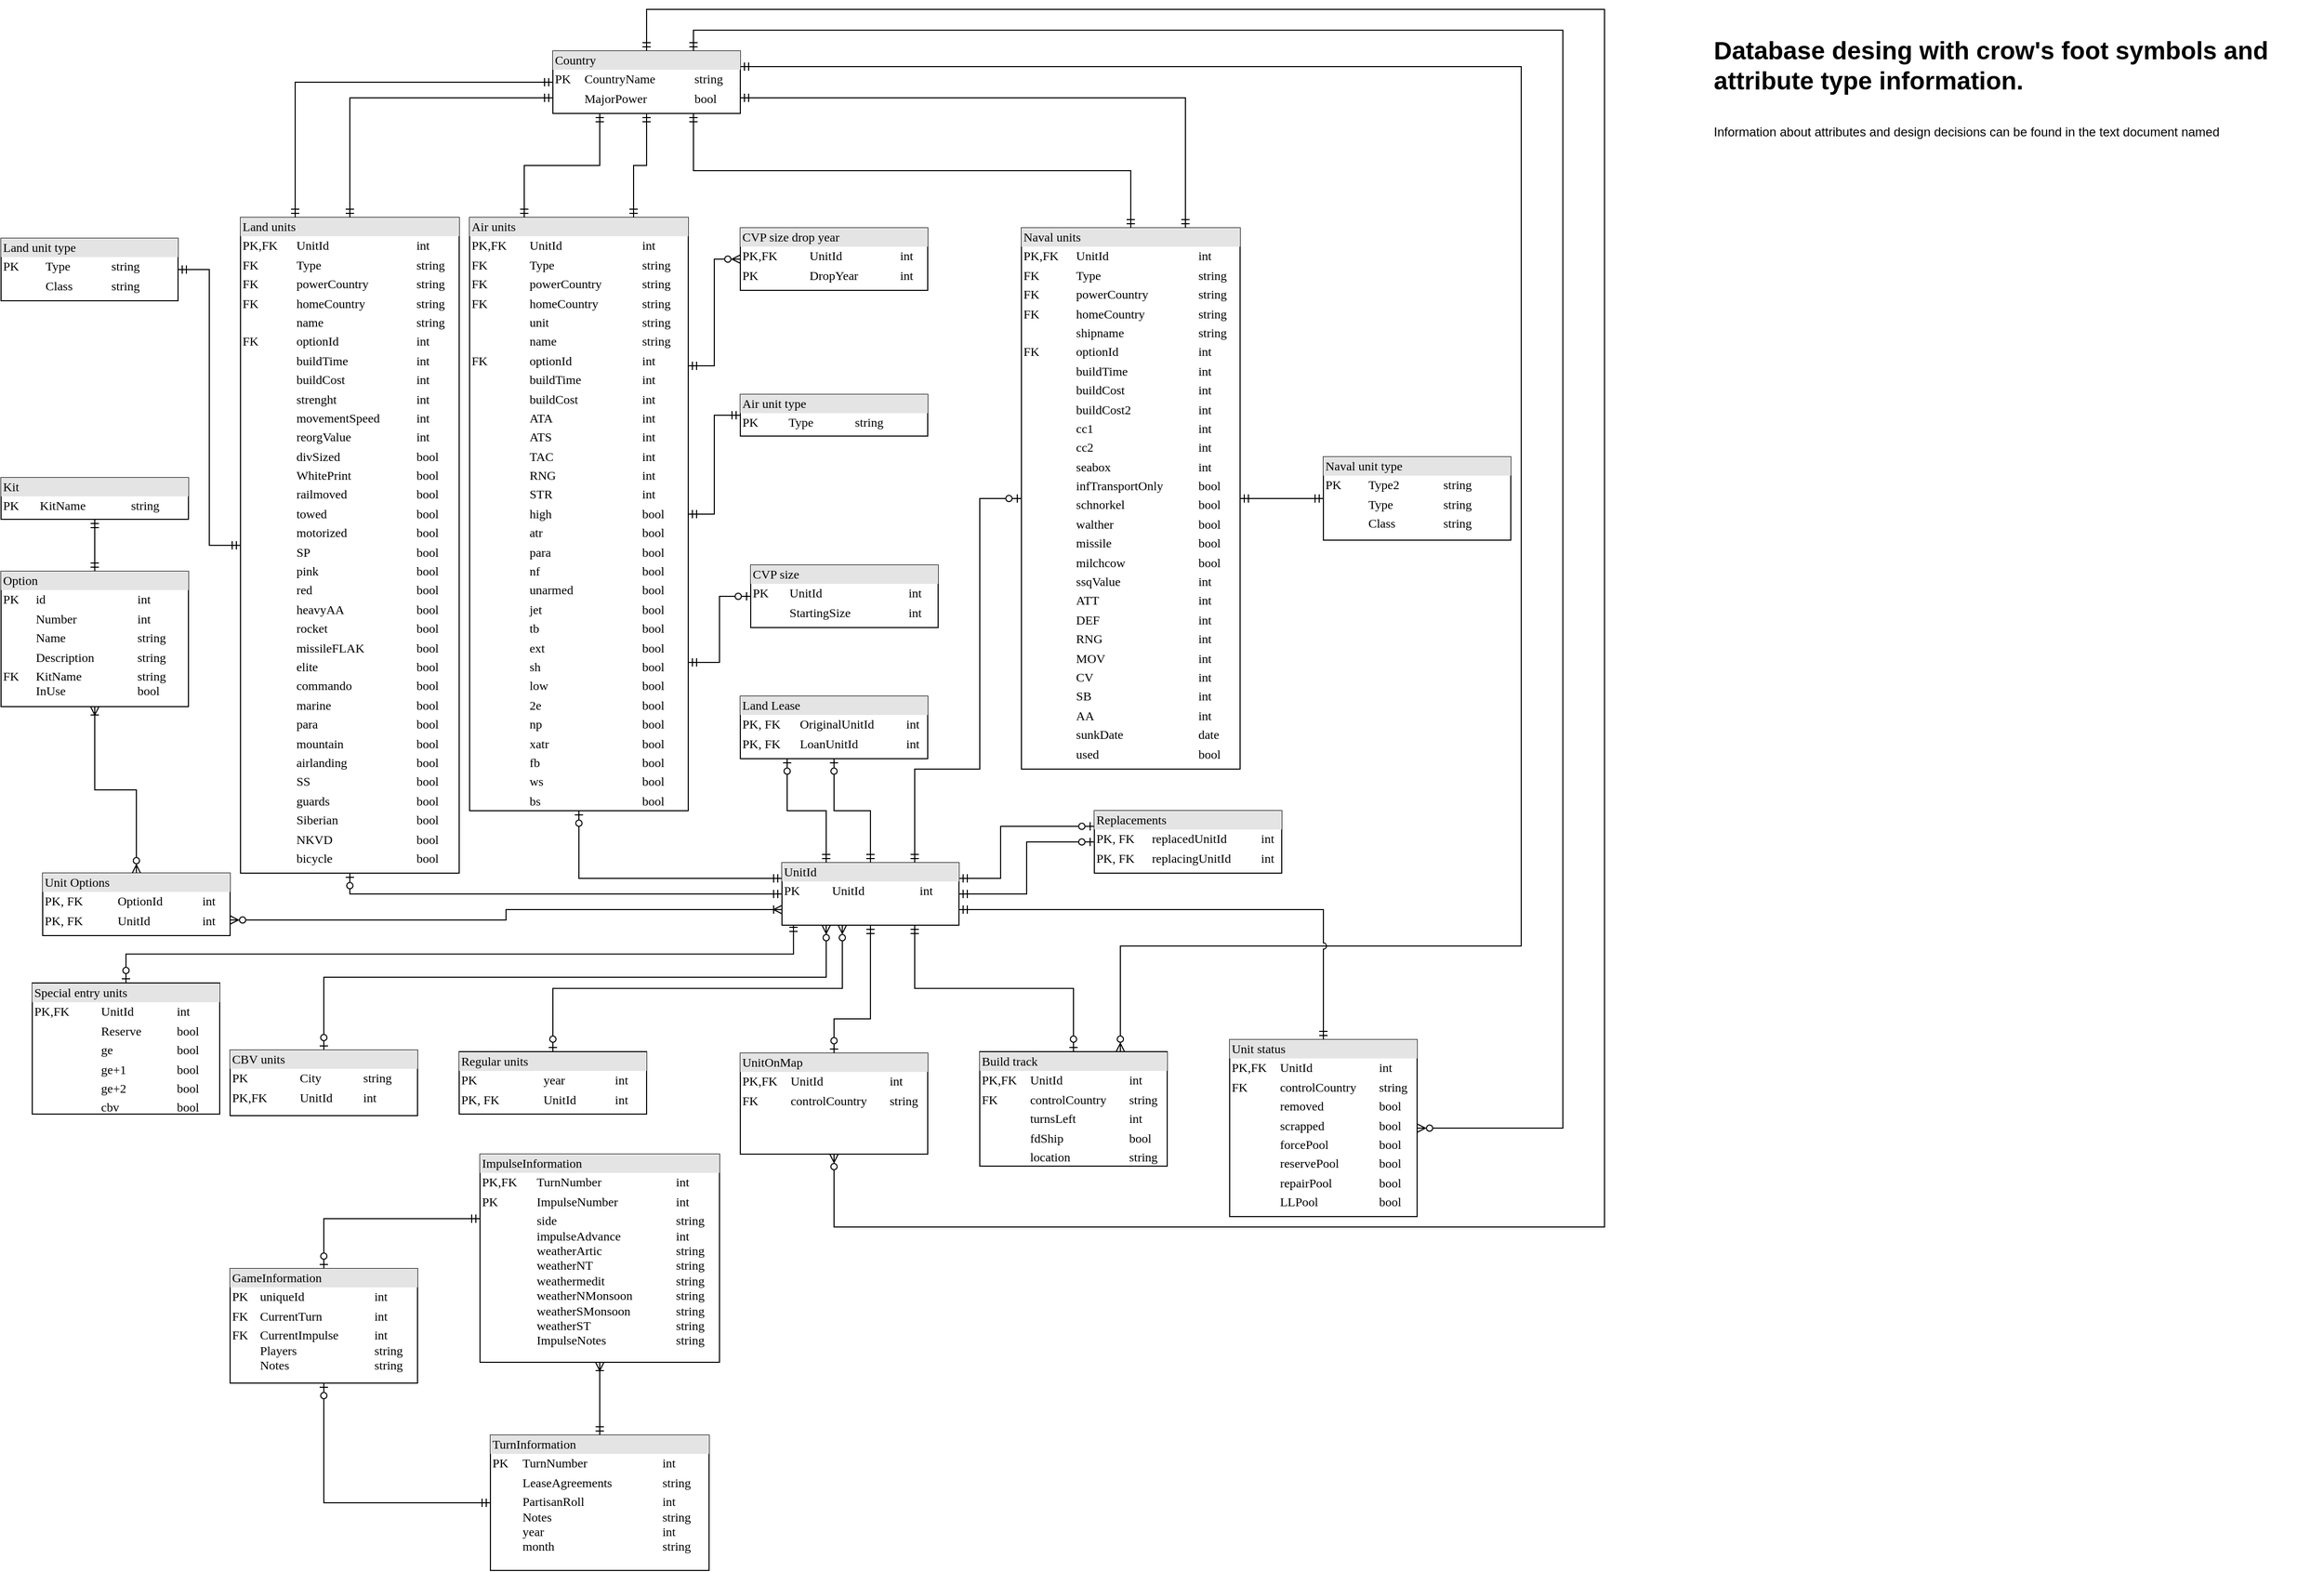 <mxfile version="21.6.8" type="device">
  <diagram name="Page-1" id="QCfpDGrpTL8eyvOndUbK">
    <mxGraphModel dx="2015" dy="2730" grid="1" gridSize="10" guides="1" tooltips="1" connect="1" arrows="1" fold="1" page="1" pageScale="1" pageWidth="1169" pageHeight="827" math="0" shadow="0">
      <root>
        <mxCell id="0" />
        <mxCell id="1" parent="0" />
        <mxCell id="Q2qJQI0btZ4ilKnENxTT-26" style="edgeStyle=orthogonalEdgeStyle;rounded=0;orthogonalLoop=1;jettySize=auto;html=1;exitX=0;exitY=0.5;exitDx=0;exitDy=0;entryX=0.25;entryY=0;entryDx=0;entryDy=0;endArrow=ERmandOne;endFill=0;startArrow=ERmandOne;startFill=0;" parent="1" source="Q2qJQI0btZ4ilKnENxTT-1" target="Q2qJQI0btZ4ilKnENxTT-16" edge="1">
          <mxGeometry relative="1" as="geometry" />
        </mxCell>
        <mxCell id="Q2qJQI0btZ4ilKnENxTT-27" style="edgeStyle=orthogonalEdgeStyle;rounded=0;orthogonalLoop=1;jettySize=auto;html=1;exitX=0;exitY=0.75;exitDx=0;exitDy=0;entryX=0.5;entryY=0;entryDx=0;entryDy=0;endArrow=ERmandOne;endFill=0;startArrow=ERmandOne;startFill=0;" parent="1" source="Q2qJQI0btZ4ilKnENxTT-1" target="Q2qJQI0btZ4ilKnENxTT-16" edge="1">
          <mxGeometry relative="1" as="geometry" />
        </mxCell>
        <mxCell id="Q2qJQI0btZ4ilKnENxTT-28" style="edgeStyle=orthogonalEdgeStyle;rounded=0;orthogonalLoop=1;jettySize=auto;html=1;exitX=0.25;exitY=1;exitDx=0;exitDy=0;entryX=0.25;entryY=0;entryDx=0;entryDy=0;startArrow=ERmandOne;startFill=0;endArrow=ERmandOne;endFill=0;" parent="1" source="Q2qJQI0btZ4ilKnENxTT-1" target="Q2qJQI0btZ4ilKnENxTT-17" edge="1">
          <mxGeometry relative="1" as="geometry" />
        </mxCell>
        <mxCell id="Q2qJQI0btZ4ilKnENxTT-29" style="edgeStyle=orthogonalEdgeStyle;rounded=0;orthogonalLoop=1;jettySize=auto;html=1;exitX=0.5;exitY=1;exitDx=0;exitDy=0;entryX=0.75;entryY=0;entryDx=0;entryDy=0;endArrow=ERmandOne;endFill=0;startArrow=ERmandOne;startFill=0;" parent="1" source="Q2qJQI0btZ4ilKnENxTT-1" target="Q2qJQI0btZ4ilKnENxTT-17" edge="1">
          <mxGeometry relative="1" as="geometry" />
        </mxCell>
        <mxCell id="Q2qJQI0btZ4ilKnENxTT-30" style="edgeStyle=orthogonalEdgeStyle;rounded=0;orthogonalLoop=1;jettySize=auto;html=1;exitX=0.75;exitY=1;exitDx=0;exitDy=0;entryX=0.5;entryY=0;entryDx=0;entryDy=0;endArrow=ERmandOne;endFill=0;startArrow=ERmandOne;startFill=0;" parent="1" source="Q2qJQI0btZ4ilKnENxTT-1" target="Q2qJQI0btZ4ilKnENxTT-18" edge="1">
          <mxGeometry relative="1" as="geometry" />
        </mxCell>
        <mxCell id="Q2qJQI0btZ4ilKnENxTT-31" style="edgeStyle=orthogonalEdgeStyle;rounded=0;orthogonalLoop=1;jettySize=auto;html=1;exitX=1;exitY=0.75;exitDx=0;exitDy=0;startArrow=ERmandOne;startFill=0;endArrow=ERmandOne;endFill=0;entryX=0.75;entryY=0;entryDx=0;entryDy=0;" parent="1" source="Q2qJQI0btZ4ilKnENxTT-1" target="Q2qJQI0btZ4ilKnENxTT-18" edge="1">
          <mxGeometry relative="1" as="geometry" />
        </mxCell>
        <mxCell id="Q2qJQI0btZ4ilKnENxTT-70" style="edgeStyle=orthogonalEdgeStyle;rounded=0;orthogonalLoop=1;jettySize=auto;html=1;exitX=0.5;exitY=0;exitDx=0;exitDy=0;entryX=0.5;entryY=1;entryDx=0;entryDy=0;endArrow=ERzeroToMany;endFill=0;startArrow=ERmandOne;startFill=0;" parent="1" source="Q2qJQI0btZ4ilKnENxTT-1" target="Q2qJQI0btZ4ilKnENxTT-21" edge="1">
          <mxGeometry relative="1" as="geometry">
            <Array as="points">
              <mxPoint x="650" y="-1630" />
              <mxPoint x="1570" y="-1630" />
              <mxPoint x="1570" y="-460" />
              <mxPoint x="830" y="-460" />
            </Array>
          </mxGeometry>
        </mxCell>
        <mxCell id="Q2qJQI0btZ4ilKnENxTT-76" style="edgeStyle=orthogonalEdgeStyle;rounded=0;orthogonalLoop=1;jettySize=auto;html=1;exitX=0.75;exitY=0;exitDx=0;exitDy=0;entryX=1;entryY=0.5;entryDx=0;entryDy=0;endArrow=ERzeroToMany;endFill=0;startArrow=ERmandOne;startFill=0;" parent="1" source="Q2qJQI0btZ4ilKnENxTT-1" target="Q2qJQI0btZ4ilKnENxTT-20" edge="1">
          <mxGeometry relative="1" as="geometry">
            <Array as="points">
              <mxPoint x="695" y="-1610" />
              <mxPoint x="1530" y="-1610" />
              <mxPoint x="1530" y="-555" />
            </Array>
          </mxGeometry>
        </mxCell>
        <mxCell id="Q2qJQI0btZ4ilKnENxTT-1" value="&lt;div style=&quot;box-sizing:border-box;width:100%;background:#e4e4e4;padding:2px;&quot;&gt;Country&lt;/div&gt;&lt;table style=&quot;width:100%;font-size:1em;&quot; cellpadding=&quot;2&quot; cellspacing=&quot;0&quot;&gt;&lt;tbody&gt;&lt;tr&gt;&lt;td&gt;PK&lt;/td&gt;&lt;td&gt;CountryName&lt;/td&gt;&lt;td&gt;string&lt;/td&gt;&lt;/tr&gt;&lt;tr&gt;&lt;td&gt;&amp;nbsp;&lt;/td&gt;&lt;td&gt;MajorPower&lt;/td&gt;&lt;td&gt;bool&lt;/td&gt;&lt;/tr&gt;&lt;/tbody&gt;&lt;/table&gt;" style="verticalAlign=top;align=left;overflow=fill;html=1;rounded=0;shadow=0;comic=0;labelBackgroundColor=none;strokeWidth=1;fontFamily=Verdana;fontSize=12" parent="1" vertex="1">
          <mxGeometry x="560" y="-1590" width="180" height="60" as="geometry" />
        </mxCell>
        <mxCell id="Q2qJQI0btZ4ilKnENxTT-3" value="&lt;div style=&quot;box-sizing:border-box;width:100%;background:#e4e4e4;padding:2px;&quot;&gt;Kit&lt;/div&gt;&lt;table style=&quot;width:100%;font-size:1em;&quot; cellpadding=&quot;2&quot; cellspacing=&quot;0&quot;&gt;&lt;tbody&gt;&lt;tr&gt;&lt;td&gt;PK&lt;/td&gt;&lt;td&gt;KitName&lt;/td&gt;&lt;td&gt;string&lt;/td&gt;&lt;/tr&gt;&lt;/tbody&gt;&lt;/table&gt;" style="verticalAlign=top;align=left;overflow=fill;html=1;rounded=0;shadow=0;comic=0;labelBackgroundColor=none;strokeWidth=1;fontFamily=Verdana;fontSize=12" parent="1" vertex="1">
          <mxGeometry x="30" y="-1180" width="180" height="40" as="geometry" />
        </mxCell>
        <mxCell id="Q2qJQI0btZ4ilKnENxTT-32" style="edgeStyle=orthogonalEdgeStyle;rounded=0;orthogonalLoop=1;jettySize=auto;html=1;exitX=0.5;exitY=0;exitDx=0;exitDy=0;startArrow=ERmandOne;startFill=0;endArrow=ERmandOne;endFill=0;" parent="1" source="Q2qJQI0btZ4ilKnENxTT-4" target="Q2qJQI0btZ4ilKnENxTT-3" edge="1">
          <mxGeometry relative="1" as="geometry" />
        </mxCell>
        <mxCell id="Q2qJQI0btZ4ilKnENxTT-4" value="&lt;div style=&quot;box-sizing:border-box;width:100%;background:#e4e4e4;padding:2px;&quot;&gt;Option&lt;/div&gt;&lt;table style=&quot;width:100%;font-size:1em;&quot; cellpadding=&quot;2&quot; cellspacing=&quot;0&quot;&gt;&lt;tbody&gt;&lt;tr&gt;&lt;td&gt;PK&lt;/td&gt;&lt;td&gt;id&lt;/td&gt;&lt;td&gt;int&lt;/td&gt;&lt;/tr&gt;&lt;tr&gt;&lt;td&gt;&amp;nbsp;&lt;/td&gt;&lt;td&gt;Number&lt;/td&gt;&lt;td&gt;int&lt;/td&gt;&lt;/tr&gt;&lt;tr&gt;&lt;td&gt;&lt;br&gt;&lt;/td&gt;&lt;td&gt;Name&lt;/td&gt;&lt;td&gt;string&lt;/td&gt;&lt;/tr&gt;&lt;tr&gt;&lt;td&gt;&lt;br&gt;&lt;/td&gt;&lt;td&gt;Description&lt;/td&gt;&lt;td&gt;string&lt;/td&gt;&lt;/tr&gt;&lt;tr&gt;&lt;td&gt;FK&lt;br&gt;&lt;br&gt;&lt;/td&gt;&lt;td&gt;KitName&lt;br&gt;InUse&lt;/td&gt;&lt;td&gt;string&lt;br&gt;bool&lt;/td&gt;&lt;/tr&gt;&lt;/tbody&gt;&lt;/table&gt;" style="verticalAlign=top;align=left;overflow=fill;html=1;rounded=0;shadow=0;comic=0;labelBackgroundColor=none;strokeWidth=1;fontFamily=Verdana;fontSize=12" parent="1" vertex="1">
          <mxGeometry x="30" y="-1090" width="180" height="130" as="geometry" />
        </mxCell>
        <mxCell id="Q2qJQI0btZ4ilKnENxTT-39" style="edgeStyle=orthogonalEdgeStyle;rounded=0;orthogonalLoop=1;jettySize=auto;html=1;exitX=1;exitY=0.5;exitDx=0;exitDy=0;entryX=0;entryY=0.5;entryDx=0;entryDy=0;endArrow=ERmandOne;endFill=0;startArrow=ERmandOne;startFill=0;" parent="1" source="Q2qJQI0btZ4ilKnENxTT-5" target="Q2qJQI0btZ4ilKnENxTT-16" edge="1">
          <mxGeometry relative="1" as="geometry" />
        </mxCell>
        <mxCell id="Q2qJQI0btZ4ilKnENxTT-5" value="&lt;div style=&quot;box-sizing:border-box;width:100%;background:#e4e4e4;padding:2px;&quot;&gt;Land unit type&lt;/div&gt;&lt;table style=&quot;width:100%;font-size:1em;&quot; cellpadding=&quot;2&quot; cellspacing=&quot;0&quot;&gt;&lt;tbody&gt;&lt;tr&gt;&lt;td&gt;PK&lt;/td&gt;&lt;td&gt;Type&lt;/td&gt;&lt;td&gt;string&lt;/td&gt;&lt;/tr&gt;&lt;tr&gt;&lt;td&gt;&amp;nbsp;&lt;/td&gt;&lt;td&gt;Class&lt;/td&gt;&lt;td&gt;string&lt;/td&gt;&lt;/tr&gt;&lt;/tbody&gt;&lt;/table&gt;" style="verticalAlign=top;align=left;overflow=fill;html=1;rounded=0;shadow=0;comic=0;labelBackgroundColor=none;strokeWidth=1;fontFamily=Verdana;fontSize=12" parent="1" vertex="1">
          <mxGeometry x="30" y="-1410" width="170" height="60" as="geometry" />
        </mxCell>
        <mxCell id="Q2qJQI0btZ4ilKnENxTT-38" style="edgeStyle=orthogonalEdgeStyle;rounded=0;orthogonalLoop=1;jettySize=auto;html=1;exitX=0;exitY=0.5;exitDx=0;exitDy=0;entryX=1;entryY=0.5;entryDx=0;entryDy=0;endArrow=ERmandOne;endFill=0;startArrow=ERmandOne;startFill=0;" parent="1" source="Q2qJQI0btZ4ilKnENxTT-6" target="Q2qJQI0btZ4ilKnENxTT-17" edge="1">
          <mxGeometry relative="1" as="geometry" />
        </mxCell>
        <mxCell id="Q2qJQI0btZ4ilKnENxTT-6" value="&lt;div style=&quot;box-sizing:border-box;width:100%;background:#e4e4e4;padding:2px;&quot;&gt;Air unit type&lt;/div&gt;&lt;table style=&quot;width:100%;font-size:1em;&quot; cellpadding=&quot;2&quot; cellspacing=&quot;0&quot;&gt;&lt;tbody&gt;&lt;tr&gt;&lt;td&gt;PK&lt;/td&gt;&lt;td&gt;Type&lt;/td&gt;&lt;td&gt;string&lt;/td&gt;&lt;/tr&gt;&lt;/tbody&gt;&lt;/table&gt;" style="verticalAlign=top;align=left;overflow=fill;html=1;rounded=0;shadow=0;comic=0;labelBackgroundColor=none;strokeWidth=1;fontFamily=Verdana;fontSize=12" parent="1" vertex="1">
          <mxGeometry x="740" y="-1260" width="180" height="40" as="geometry" />
        </mxCell>
        <mxCell id="Q2qJQI0btZ4ilKnENxTT-37" style="edgeStyle=orthogonalEdgeStyle;rounded=0;orthogonalLoop=1;jettySize=auto;html=1;exitX=0;exitY=0.5;exitDx=0;exitDy=0;entryX=1;entryY=0.5;entryDx=0;entryDy=0;endArrow=ERmandOne;endFill=0;startArrow=ERmandOne;startFill=0;" parent="1" source="Q2qJQI0btZ4ilKnENxTT-7" target="Q2qJQI0btZ4ilKnENxTT-18" edge="1">
          <mxGeometry relative="1" as="geometry" />
        </mxCell>
        <mxCell id="Q2qJQI0btZ4ilKnENxTT-7" value="&lt;div style=&quot;box-sizing:border-box;width:100%;background:#e4e4e4;padding:2px;&quot;&gt;Naval unit type&lt;/div&gt;&lt;table style=&quot;width:100%;font-size:1em;&quot; cellpadding=&quot;2&quot; cellspacing=&quot;0&quot;&gt;&lt;tbody&gt;&lt;tr&gt;&lt;td&gt;PK&lt;/td&gt;&lt;td&gt;Type2&lt;/td&gt;&lt;td&gt;string&lt;/td&gt;&lt;/tr&gt;&lt;tr&gt;&lt;td&gt;&lt;br&gt;&lt;/td&gt;&lt;td&gt;Type&lt;/td&gt;&lt;td&gt;string&lt;/td&gt;&lt;/tr&gt;&lt;tr&gt;&lt;td&gt;&amp;nbsp;&lt;/td&gt;&lt;td&gt;Class&lt;/td&gt;&lt;td&gt;string&lt;/td&gt;&lt;/tr&gt;&lt;/tbody&gt;&lt;/table&gt;" style="verticalAlign=top;align=left;overflow=fill;html=1;rounded=0;shadow=0;comic=0;labelBackgroundColor=none;strokeWidth=1;fontFamily=Verdana;fontSize=12" parent="1" vertex="1">
          <mxGeometry x="1300" y="-1200" width="180" height="80" as="geometry" />
        </mxCell>
        <mxCell id="Q2qJQI0btZ4ilKnENxTT-68" style="edgeStyle=orthogonalEdgeStyle;rounded=0;orthogonalLoop=1;jettySize=auto;html=1;exitX=0.5;exitY=0;exitDx=0;exitDy=0;endArrow=ERzeroToMany;endFill=0;startArrow=ERzeroToOne;startFill=0;entryX=0.341;entryY=1;entryDx=0;entryDy=0;entryPerimeter=0;" parent="1" source="Q2qJQI0btZ4ilKnENxTT-8" target="Q2qJQI0btZ4ilKnENxTT-51" edge="1">
          <mxGeometry relative="1" as="geometry">
            <mxPoint x="850" y="-760" as="targetPoint" />
          </mxGeometry>
        </mxCell>
        <mxCell id="Q2qJQI0btZ4ilKnENxTT-8" value="&lt;div style=&quot;box-sizing:border-box;width:100%;background:#e4e4e4;padding:2px;&quot;&gt;Regular units&lt;/div&gt;&lt;table style=&quot;width:100%;font-size:1em;&quot; cellpadding=&quot;2&quot; cellspacing=&quot;0&quot;&gt;&lt;tbody&gt;&lt;tr&gt;&lt;td&gt;PK&lt;/td&gt;&lt;td&gt;year&lt;/td&gt;&lt;td&gt;int&lt;/td&gt;&lt;/tr&gt;&lt;tr&gt;&lt;td&gt;PK, FK&lt;/td&gt;&lt;td&gt;UnitId&lt;/td&gt;&lt;td&gt;int&lt;/td&gt;&lt;/tr&gt;&lt;/tbody&gt;&lt;/table&gt;" style="verticalAlign=top;align=left;overflow=fill;html=1;rounded=0;shadow=0;comic=0;labelBackgroundColor=none;strokeWidth=1;fontFamily=Verdana;fontSize=12" parent="1" vertex="1">
          <mxGeometry x="470" y="-628.5" width="180" height="60" as="geometry" />
        </mxCell>
        <mxCell id="Q2qJQI0btZ4ilKnENxTT-67" style="edgeStyle=orthogonalEdgeStyle;rounded=0;orthogonalLoop=1;jettySize=auto;html=1;exitX=0.5;exitY=0;exitDx=0;exitDy=0;entryX=0.25;entryY=1;entryDx=0;entryDy=0;endArrow=ERzeroToMany;endFill=0;startArrow=ERzeroToOne;startFill=0;" parent="1" source="Q2qJQI0btZ4ilKnENxTT-9" target="Q2qJQI0btZ4ilKnENxTT-51" edge="1">
          <mxGeometry relative="1" as="geometry">
            <Array as="points">
              <mxPoint x="340" y="-700" />
              <mxPoint x="823" y="-700" />
            </Array>
          </mxGeometry>
        </mxCell>
        <mxCell id="Q2qJQI0btZ4ilKnENxTT-9" value="&lt;div style=&quot;box-sizing:border-box;width:100%;background:#e4e4e4;padding:2px;&quot;&gt;CBV units&lt;/div&gt;&lt;table style=&quot;width:100%;font-size:1em;&quot; cellpadding=&quot;2&quot; cellspacing=&quot;0&quot;&gt;&lt;tbody&gt;&lt;tr&gt;&lt;td&gt;PK&lt;/td&gt;&lt;td&gt;City&lt;/td&gt;&lt;td&gt;string&lt;/td&gt;&lt;/tr&gt;&lt;tr&gt;&lt;td&gt;PK,FK&lt;/td&gt;&lt;td&gt;UnitId&lt;/td&gt;&lt;td&gt;int&lt;/td&gt;&lt;/tr&gt;&lt;/tbody&gt;&lt;/table&gt;" style="verticalAlign=top;align=left;overflow=fill;html=1;rounded=0;shadow=0;comic=0;labelBackgroundColor=none;strokeWidth=1;fontFamily=Verdana;fontSize=12" parent="1" vertex="1">
          <mxGeometry x="250" y="-630" width="180" height="63" as="geometry" />
        </mxCell>
        <mxCell id="Q2qJQI0btZ4ilKnENxTT-66" style="edgeStyle=orthogonalEdgeStyle;rounded=0;orthogonalLoop=1;jettySize=auto;html=1;exitX=0.5;exitY=0;exitDx=0;exitDy=0;entryX=0.065;entryY=0.967;entryDx=0;entryDy=0;endArrow=ERmandOne;endFill=0;startArrow=ERzeroToOne;startFill=0;entryPerimeter=0;" parent="1" source="Q2qJQI0btZ4ilKnENxTT-10" target="Q2qJQI0btZ4ilKnENxTT-51" edge="1">
          <mxGeometry relative="1" as="geometry" />
        </mxCell>
        <mxCell id="Q2qJQI0btZ4ilKnENxTT-10" value="&lt;div style=&quot;box-sizing:border-box;width:100%;background:#e4e4e4;padding:2px;&quot;&gt;Special entry units&lt;/div&gt;&lt;table style=&quot;width:100%;font-size:1em;&quot; cellpadding=&quot;2&quot; cellspacing=&quot;0&quot;&gt;&lt;tbody&gt;&lt;tr&gt;&lt;td&gt;PK,FK&lt;/td&gt;&lt;td&gt;UnitId&lt;/td&gt;&lt;td&gt;int&lt;/td&gt;&lt;/tr&gt;&lt;tr&gt;&lt;td&gt;&amp;nbsp;&lt;/td&gt;&lt;td&gt;Reserve&lt;/td&gt;&lt;td&gt;bool&lt;/td&gt;&lt;/tr&gt;&lt;tr&gt;&lt;td&gt;&lt;br&gt;&lt;/td&gt;&lt;td&gt;ge&lt;/td&gt;&lt;td&gt;bool&lt;/td&gt;&lt;/tr&gt;&lt;tr&gt;&lt;td&gt;&lt;br&gt;&lt;/td&gt;&lt;td&gt;ge+1&lt;/td&gt;&lt;td&gt;bool&lt;/td&gt;&lt;/tr&gt;&lt;tr&gt;&lt;td&gt;&lt;br&gt;&lt;/td&gt;&lt;td&gt;ge+2&lt;/td&gt;&lt;td&gt;bool&lt;/td&gt;&lt;/tr&gt;&lt;tr&gt;&lt;td&gt;&lt;br&gt;&lt;/td&gt;&lt;td&gt;cbv&lt;/td&gt;&lt;td&gt;bool&lt;/td&gt;&lt;/tr&gt;&lt;/tbody&gt;&lt;/table&gt;" style="verticalAlign=top;align=left;overflow=fill;html=1;rounded=0;shadow=0;comic=0;labelBackgroundColor=none;strokeWidth=1;fontFamily=Verdana;fontSize=12" parent="1" vertex="1">
          <mxGeometry x="60" y="-694.5" width="180" height="126" as="geometry" />
        </mxCell>
        <mxCell id="Q2qJQI0btZ4ilKnENxTT-54" style="edgeStyle=orthogonalEdgeStyle;rounded=0;orthogonalLoop=1;jettySize=auto;html=1;exitX=0.25;exitY=1;exitDx=0;exitDy=0;entryX=0.25;entryY=0;entryDx=0;entryDy=0;endArrow=ERmandOne;endFill=0;startArrow=ERzeroToOne;startFill=0;" parent="1" source="Q2qJQI0btZ4ilKnENxTT-12" target="Q2qJQI0btZ4ilKnENxTT-51" edge="1">
          <mxGeometry relative="1" as="geometry" />
        </mxCell>
        <mxCell id="Q2qJQI0btZ4ilKnENxTT-12" value="&lt;div style=&quot;box-sizing:border-box;width:100%;background:#e4e4e4;padding:2px;&quot;&gt;Land Lease&lt;/div&gt;&lt;table style=&quot;width:100%;font-size:1em;&quot; cellpadding=&quot;2&quot; cellspacing=&quot;0&quot;&gt;&lt;tbody&gt;&lt;tr&gt;&lt;td&gt;PK, FK&lt;/td&gt;&lt;td&gt;OriginalUnitId&lt;/td&gt;&lt;td&gt;int&lt;/td&gt;&lt;/tr&gt;&lt;tr&gt;&lt;td&gt;PK, FK&lt;/td&gt;&lt;td&gt;LoanUnitId&lt;/td&gt;&lt;td&gt;int&lt;/td&gt;&lt;/tr&gt;&lt;/tbody&gt;&lt;/table&gt;" style="verticalAlign=top;align=left;overflow=fill;html=1;rounded=0;shadow=0;comic=0;labelBackgroundColor=none;strokeWidth=1;fontFamily=Verdana;fontSize=12" parent="1" vertex="1">
          <mxGeometry x="740" y="-970" width="180" height="60" as="geometry" />
        </mxCell>
        <mxCell id="Q2qJQI0btZ4ilKnENxTT-40" style="edgeStyle=orthogonalEdgeStyle;rounded=0;orthogonalLoop=1;jettySize=auto;html=1;entryX=1;entryY=0.75;entryDx=0;entryDy=0;endArrow=ERmandOne;endFill=0;startArrow=ERzeroToOne;startFill=0;" parent="1" source="Q2qJQI0btZ4ilKnENxTT-13" target="Q2qJQI0btZ4ilKnENxTT-17" edge="1">
          <mxGeometry relative="1" as="geometry" />
        </mxCell>
        <mxCell id="Q2qJQI0btZ4ilKnENxTT-13" value="&lt;div style=&quot;box-sizing:border-box;width:100%;background:#e4e4e4;padding:2px;&quot;&gt;CVP size&lt;/div&gt;&lt;table style=&quot;width:100%;font-size:1em;&quot; cellpadding=&quot;2&quot; cellspacing=&quot;0&quot;&gt;&lt;tbody&gt;&lt;tr&gt;&lt;td&gt;PK&lt;/td&gt;&lt;td&gt;UnitId&lt;/td&gt;&lt;td&gt;int&lt;/td&gt;&lt;/tr&gt;&lt;tr&gt;&lt;td&gt;&lt;br&gt;&lt;/td&gt;&lt;td&gt;StartingSize&lt;/td&gt;&lt;td&gt;int&lt;/td&gt;&lt;/tr&gt;&lt;/tbody&gt;&lt;/table&gt;" style="verticalAlign=top;align=left;overflow=fill;html=1;rounded=0;shadow=0;comic=0;labelBackgroundColor=none;strokeWidth=1;fontFamily=Verdana;fontSize=12" parent="1" vertex="1">
          <mxGeometry x="750" y="-1096" width="180" height="60" as="geometry" />
        </mxCell>
        <mxCell id="Q2qJQI0btZ4ilKnENxTT-36" style="edgeStyle=orthogonalEdgeStyle;rounded=0;orthogonalLoop=1;jettySize=auto;html=1;exitX=0;exitY=0.5;exitDx=0;exitDy=0;entryX=1;entryY=0.25;entryDx=0;entryDy=0;endArrow=ERmandOne;endFill=0;startArrow=ERzeroToMany;startFill=0;" parent="1" source="Q2qJQI0btZ4ilKnENxTT-14" target="Q2qJQI0btZ4ilKnENxTT-17" edge="1">
          <mxGeometry relative="1" as="geometry" />
        </mxCell>
        <mxCell id="Q2qJQI0btZ4ilKnENxTT-14" value="&lt;div style=&quot;box-sizing:border-box;width:100%;background:#e4e4e4;padding:2px;&quot;&gt;CVP size drop year&lt;/div&gt;&lt;table style=&quot;width:100%;font-size:1em;&quot; cellpadding=&quot;2&quot; cellspacing=&quot;0&quot;&gt;&lt;tbody&gt;&lt;tr&gt;&lt;td&gt;PK,FK&lt;/td&gt;&lt;td&gt;UnitId&lt;/td&gt;&lt;td&gt;int&lt;/td&gt;&lt;/tr&gt;&lt;tr&gt;&lt;td&gt;PK&lt;/td&gt;&lt;td&gt;DropYear&lt;/td&gt;&lt;td&gt;int&lt;/td&gt;&lt;/tr&gt;&lt;/tbody&gt;&lt;/table&gt;" style="verticalAlign=top;align=left;overflow=fill;html=1;rounded=0;shadow=0;comic=0;labelBackgroundColor=none;strokeWidth=1;fontFamily=Verdana;fontSize=12" parent="1" vertex="1">
          <mxGeometry x="740" y="-1420" width="180" height="60" as="geometry" />
        </mxCell>
        <mxCell id="Q2qJQI0btZ4ilKnENxTT-15" value="&lt;div style=&quot;box-sizing:border-box;width:100%;background:#e4e4e4;padding:2px;&quot;&gt;Replacements&lt;/div&gt;&lt;table style=&quot;width:100%;font-size:1em;&quot; cellpadding=&quot;2&quot; cellspacing=&quot;0&quot;&gt;&lt;tbody&gt;&lt;tr&gt;&lt;td&gt;PK, FK&lt;/td&gt;&lt;td&gt;replacedUnitId&lt;/td&gt;&lt;td&gt;int&lt;/td&gt;&lt;/tr&gt;&lt;tr&gt;&lt;td&gt;PK, FK&lt;/td&gt;&lt;td&gt;replacingUnitId&lt;/td&gt;&lt;td&gt;int&lt;/td&gt;&lt;/tr&gt;&lt;/tbody&gt;&lt;/table&gt;" style="verticalAlign=top;align=left;overflow=fill;html=1;rounded=0;shadow=0;comic=0;labelBackgroundColor=none;strokeWidth=1;fontFamily=Verdana;fontSize=12" parent="1" vertex="1">
          <mxGeometry x="1080" y="-860" width="180" height="60" as="geometry" />
        </mxCell>
        <mxCell id="Q2qJQI0btZ4ilKnENxTT-16" value="&lt;div style=&quot;box-sizing:border-box;width:100%;background:#e4e4e4;padding:2px;&quot;&gt;Land units&lt;/div&gt;&lt;table style=&quot;width:100%;font-size:1em;&quot; cellpadding=&quot;2&quot; cellspacing=&quot;0&quot;&gt;&lt;tbody&gt;&lt;tr&gt;&lt;td&gt;PK,FK&lt;/td&gt;&lt;td&gt;UnitId&lt;/td&gt;&lt;td&gt;int&lt;/td&gt;&lt;/tr&gt;&lt;tr&gt;&lt;td&gt;FK&lt;/td&gt;&lt;td&gt;Type&lt;/td&gt;&lt;td&gt;string&lt;/td&gt;&lt;/tr&gt;&lt;tr&gt;&lt;td&gt;FK&lt;/td&gt;&lt;td&gt;powerCountry&lt;/td&gt;&lt;td&gt;string&lt;/td&gt;&lt;/tr&gt;&lt;tr&gt;&lt;td&gt;FK&lt;/td&gt;&lt;td&gt;homeCountry&lt;/td&gt;&lt;td&gt;string&lt;/td&gt;&lt;/tr&gt;&lt;tr&gt;&lt;td&gt;&lt;br&gt;&lt;/td&gt;&lt;td&gt;name&lt;/td&gt;&lt;td&gt;string&lt;/td&gt;&lt;/tr&gt;&lt;tr&gt;&lt;td&gt;FK&lt;/td&gt;&lt;td&gt;optionId&lt;/td&gt;&lt;td&gt;int&lt;/td&gt;&lt;/tr&gt;&lt;tr&gt;&lt;td&gt;&lt;br&gt;&lt;/td&gt;&lt;td&gt;buildTime&lt;/td&gt;&lt;td&gt;int&lt;/td&gt;&lt;/tr&gt;&lt;tr&gt;&lt;td&gt;&lt;br&gt;&lt;/td&gt;&lt;td&gt;buildCost&lt;/td&gt;&lt;td&gt;int&lt;/td&gt;&lt;/tr&gt;&lt;tr&gt;&lt;td&gt;&lt;br&gt;&lt;/td&gt;&lt;td&gt;strenght&lt;/td&gt;&lt;td&gt;int&lt;/td&gt;&lt;/tr&gt;&lt;tr&gt;&lt;td&gt;&lt;br&gt;&lt;/td&gt;&lt;td&gt;movementSpeed&lt;/td&gt;&lt;td&gt;int&lt;/td&gt;&lt;/tr&gt;&lt;tr&gt;&lt;td&gt;&lt;br&gt;&lt;/td&gt;&lt;td&gt;reorgValue&lt;/td&gt;&lt;td&gt;int&lt;/td&gt;&lt;/tr&gt;&lt;tr&gt;&lt;td&gt;&lt;br&gt;&lt;/td&gt;&lt;td&gt;divSized&lt;/td&gt;&lt;td&gt;bool&lt;/td&gt;&lt;/tr&gt;&lt;tr&gt;&lt;td&gt;&lt;br&gt;&lt;/td&gt;&lt;td&gt;WhitePrint&lt;/td&gt;&lt;td&gt;bool&lt;/td&gt;&lt;/tr&gt;&lt;tr&gt;&lt;td&gt;&lt;br&gt;&lt;/td&gt;&lt;td&gt;railmoved&lt;/td&gt;&lt;td&gt;bool&lt;/td&gt;&lt;/tr&gt;&lt;tr&gt;&lt;td&gt;&lt;br&gt;&lt;/td&gt;&lt;td&gt;towed&lt;/td&gt;&lt;td&gt;bool&lt;/td&gt;&lt;/tr&gt;&lt;tr&gt;&lt;td&gt;&lt;br&gt;&lt;/td&gt;&lt;td&gt;motorized&lt;/td&gt;&lt;td&gt;bool&lt;/td&gt;&lt;/tr&gt;&lt;tr&gt;&lt;td&gt;&lt;br&gt;&lt;/td&gt;&lt;td&gt;SP&lt;/td&gt;&lt;td&gt;bool&lt;/td&gt;&lt;/tr&gt;&lt;tr&gt;&lt;td&gt;&lt;br&gt;&lt;/td&gt;&lt;td&gt;pink&lt;/td&gt;&lt;td&gt;bool&lt;/td&gt;&lt;/tr&gt;&lt;tr&gt;&lt;td&gt;&lt;br&gt;&lt;/td&gt;&lt;td&gt;red&lt;/td&gt;&lt;td&gt;bool&lt;/td&gt;&lt;/tr&gt;&lt;tr&gt;&lt;td&gt;&lt;br&gt;&lt;/td&gt;&lt;td&gt;heavyAA&lt;/td&gt;&lt;td&gt;bool&lt;/td&gt;&lt;/tr&gt;&lt;tr&gt;&lt;td&gt;&lt;br&gt;&lt;/td&gt;&lt;td&gt;rocket&lt;/td&gt;&lt;td&gt;bool&lt;/td&gt;&lt;/tr&gt;&lt;tr&gt;&lt;td&gt;&lt;br&gt;&lt;/td&gt;&lt;td&gt;missileFLAK&lt;/td&gt;&lt;td&gt;bool&lt;/td&gt;&lt;/tr&gt;&lt;tr&gt;&lt;td&gt;&lt;br&gt;&lt;/td&gt;&lt;td&gt;elite&lt;/td&gt;&lt;td&gt;bool&lt;/td&gt;&lt;/tr&gt;&lt;tr&gt;&lt;td&gt;&lt;br&gt;&lt;/td&gt;&lt;td&gt;commando&lt;/td&gt;&lt;td&gt;bool&lt;/td&gt;&lt;/tr&gt;&lt;tr&gt;&lt;td&gt;&lt;br&gt;&lt;/td&gt;&lt;td&gt;marine&lt;/td&gt;&lt;td&gt;bool&lt;/td&gt;&lt;/tr&gt;&lt;tr&gt;&lt;td&gt;&lt;br&gt;&lt;/td&gt;&lt;td&gt;para&lt;/td&gt;&lt;td&gt;bool&lt;/td&gt;&lt;/tr&gt;&lt;tr&gt;&lt;td&gt;&lt;br&gt;&lt;/td&gt;&lt;td&gt;mountain&lt;/td&gt;&lt;td&gt;bool&lt;/td&gt;&lt;/tr&gt;&lt;tr&gt;&lt;td&gt;&lt;br&gt;&lt;/td&gt;&lt;td&gt;airlanding&lt;/td&gt;&lt;td&gt;bool&lt;/td&gt;&lt;/tr&gt;&lt;tr&gt;&lt;td&gt;&lt;br&gt;&lt;/td&gt;&lt;td&gt;SS&lt;/td&gt;&lt;td&gt;bool&lt;/td&gt;&lt;/tr&gt;&lt;tr&gt;&lt;td&gt;&lt;br&gt;&lt;/td&gt;&lt;td&gt;guards&lt;/td&gt;&lt;td&gt;bool&lt;/td&gt;&lt;/tr&gt;&lt;tr&gt;&lt;td&gt;&lt;br&gt;&lt;/td&gt;&lt;td&gt;Siberian&lt;/td&gt;&lt;td&gt;bool&lt;/td&gt;&lt;/tr&gt;&lt;tr&gt;&lt;td&gt;&lt;br&gt;&lt;/td&gt;&lt;td&gt;NKVD&lt;/td&gt;&lt;td&gt;bool&lt;/td&gt;&lt;/tr&gt;&lt;tr&gt;&lt;td&gt;&lt;br&gt;&lt;/td&gt;&lt;td&gt;bicycle&lt;/td&gt;&lt;td&gt;bool&lt;/td&gt;&lt;/tr&gt;&lt;/tbody&gt;&lt;/table&gt;" style="verticalAlign=top;align=left;overflow=fill;html=1;rounded=0;shadow=0;comic=0;labelBackgroundColor=none;strokeWidth=1;fontFamily=Verdana;fontSize=12" parent="1" vertex="1">
          <mxGeometry x="260" y="-1430" width="210" height="630" as="geometry" />
        </mxCell>
        <mxCell id="Q2qJQI0btZ4ilKnENxTT-17" value="&lt;div style=&quot;box-sizing:border-box;width:100%;background:#e4e4e4;padding:2px;&quot;&gt;Air units&lt;/div&gt;&lt;table style=&quot;width:100%;font-size:1em;&quot; cellpadding=&quot;2&quot; cellspacing=&quot;0&quot;&gt;&lt;tbody&gt;&lt;tr&gt;&lt;td&gt;PK,FK&lt;/td&gt;&lt;td&gt;UnitId&lt;/td&gt;&lt;td&gt;int&lt;/td&gt;&lt;/tr&gt;&lt;tr&gt;&lt;td&gt;FK&lt;/td&gt;&lt;td&gt;Type&lt;/td&gt;&lt;td&gt;string&lt;/td&gt;&lt;/tr&gt;&lt;tr&gt;&lt;td&gt;FK&lt;/td&gt;&lt;td&gt;powerCountry&lt;/td&gt;&lt;td&gt;string&lt;/td&gt;&lt;/tr&gt;&lt;tr&gt;&lt;td&gt;FK&lt;/td&gt;&lt;td&gt;homeCountry&lt;/td&gt;&lt;td&gt;string&lt;/td&gt;&lt;/tr&gt;&lt;tr&gt;&lt;td&gt;&lt;br&gt;&lt;/td&gt;&lt;td&gt;unit&lt;/td&gt;&lt;td&gt;string&lt;/td&gt;&lt;/tr&gt;&lt;tr&gt;&lt;td&gt;&lt;br&gt;&lt;/td&gt;&lt;td&gt;name&lt;/td&gt;&lt;td&gt;string&lt;/td&gt;&lt;/tr&gt;&lt;tr&gt;&lt;td&gt;FK&lt;/td&gt;&lt;td&gt;optionId&lt;/td&gt;&lt;td&gt;int&lt;/td&gt;&lt;/tr&gt;&lt;tr&gt;&lt;td&gt;&lt;br&gt;&lt;/td&gt;&lt;td&gt;buildTime&lt;/td&gt;&lt;td&gt;int&lt;/td&gt;&lt;/tr&gt;&lt;tr&gt;&lt;td&gt;&lt;br&gt;&lt;/td&gt;&lt;td&gt;buildCost&lt;/td&gt;&lt;td&gt;int&lt;/td&gt;&lt;/tr&gt;&lt;tr&gt;&lt;td&gt;&lt;br&gt;&lt;/td&gt;&lt;td&gt;ATA&lt;/td&gt;&lt;td&gt;int&lt;/td&gt;&lt;/tr&gt;&lt;tr&gt;&lt;td&gt;&lt;br&gt;&lt;/td&gt;&lt;td&gt;ATS&lt;/td&gt;&lt;td&gt;int&lt;/td&gt;&lt;/tr&gt;&lt;tr&gt;&lt;td&gt;&lt;br&gt;&lt;/td&gt;&lt;td&gt;TAC&lt;/td&gt;&lt;td&gt;int&lt;/td&gt;&lt;/tr&gt;&lt;tr&gt;&lt;td&gt;&lt;br&gt;&lt;/td&gt;&lt;td&gt;RNG&lt;/td&gt;&lt;td&gt;int&lt;/td&gt;&lt;/tr&gt;&lt;tr&gt;&lt;td&gt;&lt;br&gt;&lt;/td&gt;&lt;td&gt;STR&lt;/td&gt;&lt;td&gt;int&lt;/td&gt;&lt;/tr&gt;&lt;tr&gt;&lt;td&gt;&lt;br&gt;&lt;/td&gt;&lt;td&gt;high&lt;/td&gt;&lt;td&gt;bool&lt;/td&gt;&lt;/tr&gt;&lt;tr&gt;&lt;td&gt;&lt;br&gt;&lt;/td&gt;&lt;td&gt;atr&lt;/td&gt;&lt;td&gt;bool&lt;/td&gt;&lt;/tr&gt;&lt;tr&gt;&lt;td&gt;&lt;br&gt;&lt;/td&gt;&lt;td&gt;para&lt;/td&gt;&lt;td&gt;bool&lt;/td&gt;&lt;/tr&gt;&lt;tr&gt;&lt;td&gt;&lt;br&gt;&lt;/td&gt;&lt;td&gt;nf&lt;/td&gt;&lt;td&gt;bool&lt;/td&gt;&lt;/tr&gt;&lt;tr&gt;&lt;td&gt;&lt;br&gt;&lt;/td&gt;&lt;td&gt;unarmed&lt;/td&gt;&lt;td&gt;bool&lt;/td&gt;&lt;/tr&gt;&lt;tr&gt;&lt;td&gt;&lt;br&gt;&lt;/td&gt;&lt;td&gt;jet&lt;/td&gt;&lt;td&gt;bool&lt;/td&gt;&lt;/tr&gt;&lt;tr&gt;&lt;td&gt;&lt;br&gt;&lt;/td&gt;&lt;td&gt;tb&lt;/td&gt;&lt;td&gt;bool&lt;/td&gt;&lt;/tr&gt;&lt;tr&gt;&lt;td&gt;&lt;br&gt;&lt;/td&gt;&lt;td&gt;ext&lt;/td&gt;&lt;td&gt;bool&lt;/td&gt;&lt;/tr&gt;&lt;tr&gt;&lt;td&gt;&lt;br&gt;&lt;/td&gt;&lt;td&gt;sh&lt;/td&gt;&lt;td&gt;bool&lt;/td&gt;&lt;/tr&gt;&lt;tr&gt;&lt;td&gt;&lt;br&gt;&lt;/td&gt;&lt;td&gt;low&lt;/td&gt;&lt;td&gt;bool&lt;/td&gt;&lt;/tr&gt;&lt;tr&gt;&lt;td&gt;&lt;br&gt;&lt;/td&gt;&lt;td&gt;2e&lt;/td&gt;&lt;td&gt;bool&lt;/td&gt;&lt;/tr&gt;&lt;tr&gt;&lt;td&gt;&lt;br&gt;&lt;/td&gt;&lt;td&gt;np&lt;/td&gt;&lt;td&gt;bool&lt;/td&gt;&lt;/tr&gt;&lt;tr&gt;&lt;td&gt;&lt;br&gt;&lt;/td&gt;&lt;td&gt;xatr&lt;/td&gt;&lt;td&gt;bool&lt;/td&gt;&lt;/tr&gt;&lt;tr&gt;&lt;td&gt;&lt;br&gt;&lt;/td&gt;&lt;td&gt;fb&lt;/td&gt;&lt;td&gt;bool&lt;/td&gt;&lt;/tr&gt;&lt;tr&gt;&lt;td&gt;&lt;br&gt;&lt;/td&gt;&lt;td&gt;ws&lt;/td&gt;&lt;td&gt;bool&lt;/td&gt;&lt;/tr&gt;&lt;tr&gt;&lt;td&gt;&lt;br&gt;&lt;/td&gt;&lt;td&gt;bs&lt;/td&gt;&lt;td&gt;bool&lt;/td&gt;&lt;/tr&gt;&lt;/tbody&gt;&lt;/table&gt;" style="verticalAlign=top;align=left;overflow=fill;html=1;rounded=0;shadow=0;comic=0;labelBackgroundColor=none;strokeWidth=1;fontFamily=Verdana;fontSize=12" parent="1" vertex="1">
          <mxGeometry x="480" y="-1430" width="210" height="570" as="geometry" />
        </mxCell>
        <mxCell id="Q2qJQI0btZ4ilKnENxTT-18" value="&lt;div style=&quot;box-sizing:border-box;width:100%;background:#e4e4e4;padding:2px;&quot;&gt;Naval units&lt;/div&gt;&lt;table style=&quot;width:100%;font-size:1em;&quot; cellpadding=&quot;2&quot; cellspacing=&quot;0&quot;&gt;&lt;tbody&gt;&lt;tr&gt;&lt;td&gt;PK,FK&lt;/td&gt;&lt;td&gt;UnitId&lt;/td&gt;&lt;td&gt;int&lt;/td&gt;&lt;/tr&gt;&lt;tr&gt;&lt;td&gt;FK&lt;/td&gt;&lt;td&gt;Type&lt;/td&gt;&lt;td&gt;string&lt;/td&gt;&lt;/tr&gt;&lt;tr&gt;&lt;td&gt;FK&lt;/td&gt;&lt;td&gt;powerCountry&lt;/td&gt;&lt;td&gt;string&lt;/td&gt;&lt;/tr&gt;&lt;tr&gt;&lt;td&gt;FK&lt;/td&gt;&lt;td&gt;homeCountry&lt;/td&gt;&lt;td&gt;string&lt;/td&gt;&lt;/tr&gt;&lt;tr&gt;&lt;td&gt;&lt;br&gt;&lt;/td&gt;&lt;td&gt;shipname&lt;/td&gt;&lt;td&gt;string&lt;/td&gt;&lt;/tr&gt;&lt;tr&gt;&lt;td&gt;FK&lt;/td&gt;&lt;td&gt;optionId&lt;/td&gt;&lt;td&gt;int&lt;/td&gt;&lt;/tr&gt;&lt;tr&gt;&lt;td&gt;&lt;br&gt;&lt;/td&gt;&lt;td&gt;buildTime&lt;/td&gt;&lt;td&gt;int&lt;/td&gt;&lt;/tr&gt;&lt;tr&gt;&lt;td&gt;&lt;br&gt;&lt;/td&gt;&lt;td&gt;buildCost&lt;/td&gt;&lt;td&gt;int&lt;/td&gt;&lt;/tr&gt;&lt;tr&gt;&lt;td&gt;&lt;br&gt;&lt;/td&gt;&lt;td&gt;buildCost2&lt;/td&gt;&lt;td&gt;int&lt;/td&gt;&lt;/tr&gt;&lt;tr&gt;&lt;td&gt;&lt;br&gt;&lt;/td&gt;&lt;td&gt;cc1&lt;/td&gt;&lt;td&gt;int&lt;/td&gt;&lt;/tr&gt;&lt;tr&gt;&lt;td&gt;&lt;br&gt;&lt;/td&gt;&lt;td&gt;cc2&lt;/td&gt;&lt;td&gt;int&lt;/td&gt;&lt;/tr&gt;&lt;tr&gt;&lt;td&gt;&lt;br&gt;&lt;/td&gt;&lt;td&gt;seabox&lt;/td&gt;&lt;td&gt;int&lt;/td&gt;&lt;/tr&gt;&lt;tr&gt;&lt;td&gt;&lt;br&gt;&lt;/td&gt;&lt;td&gt;infTransportOnly&lt;/td&gt;&lt;td&gt;bool&lt;/td&gt;&lt;/tr&gt;&lt;tr&gt;&lt;td&gt;&lt;br&gt;&lt;/td&gt;&lt;td&gt;schnorkel&lt;/td&gt;&lt;td&gt;bool&lt;/td&gt;&lt;/tr&gt;&lt;tr&gt;&lt;td&gt;&lt;br&gt;&lt;/td&gt;&lt;td&gt;walther&lt;/td&gt;&lt;td&gt;bool&lt;/td&gt;&lt;/tr&gt;&lt;tr&gt;&lt;td&gt;&lt;br&gt;&lt;/td&gt;&lt;td&gt;missile&lt;/td&gt;&lt;td&gt;bool&lt;/td&gt;&lt;/tr&gt;&lt;tr&gt;&lt;td&gt;&lt;br&gt;&lt;/td&gt;&lt;td&gt;milchcow&lt;/td&gt;&lt;td&gt;bool&lt;/td&gt;&lt;/tr&gt;&lt;tr&gt;&lt;td&gt;&lt;br&gt;&lt;/td&gt;&lt;td&gt;ssqValue&lt;/td&gt;&lt;td&gt;int&lt;/td&gt;&lt;/tr&gt;&lt;tr&gt;&lt;td&gt;&lt;br&gt;&lt;/td&gt;&lt;td&gt;ATT&lt;/td&gt;&lt;td&gt;int&lt;/td&gt;&lt;/tr&gt;&lt;tr&gt;&lt;td&gt;&lt;br&gt;&lt;/td&gt;&lt;td&gt;DEF&lt;/td&gt;&lt;td&gt;int&lt;/td&gt;&lt;/tr&gt;&lt;tr&gt;&lt;td&gt;&lt;br&gt;&lt;/td&gt;&lt;td&gt;RNG&lt;/td&gt;&lt;td&gt;int&lt;/td&gt;&lt;/tr&gt;&lt;tr&gt;&lt;td&gt;&lt;br&gt;&lt;/td&gt;&lt;td&gt;MOV&lt;/td&gt;&lt;td&gt;int&lt;/td&gt;&lt;/tr&gt;&lt;tr&gt;&lt;td&gt;&lt;br&gt;&lt;/td&gt;&lt;td&gt;CV&lt;/td&gt;&lt;td&gt;int&lt;/td&gt;&lt;/tr&gt;&lt;tr&gt;&lt;td&gt;&lt;br&gt;&lt;/td&gt;&lt;td&gt;SB&lt;/td&gt;&lt;td&gt;int&lt;/td&gt;&lt;/tr&gt;&lt;tr&gt;&lt;td&gt;&lt;br&gt;&lt;/td&gt;&lt;td&gt;AA&lt;/td&gt;&lt;td&gt;int&lt;/td&gt;&lt;/tr&gt;&lt;tr&gt;&lt;td&gt;&lt;br&gt;&lt;/td&gt;&lt;td&gt;sunkDate&lt;/td&gt;&lt;td&gt;date&lt;/td&gt;&lt;/tr&gt;&lt;tr&gt;&lt;td&gt;&lt;br&gt;&lt;/td&gt;&lt;td&gt;used&lt;/td&gt;&lt;td&gt;bool&lt;/td&gt;&lt;/tr&gt;&lt;/tbody&gt;&lt;/table&gt;" style="verticalAlign=top;align=left;overflow=fill;html=1;rounded=0;shadow=0;comic=0;labelBackgroundColor=none;strokeWidth=1;fontFamily=Verdana;fontSize=12" parent="1" vertex="1">
          <mxGeometry x="1010" y="-1420" width="210" height="520" as="geometry" />
        </mxCell>
        <mxCell id="Q2qJQI0btZ4ilKnENxTT-72" style="edgeStyle=orthogonalEdgeStyle;rounded=0;orthogonalLoop=1;jettySize=auto;html=1;exitX=0.5;exitY=0;exitDx=0;exitDy=0;entryX=0.75;entryY=1;entryDx=0;entryDy=0;endArrow=ERmandOne;endFill=0;startArrow=ERzeroToOne;startFill=0;" parent="1" source="Q2qJQI0btZ4ilKnENxTT-19" target="Q2qJQI0btZ4ilKnENxTT-51" edge="1">
          <mxGeometry relative="1" as="geometry" />
        </mxCell>
        <mxCell id="Q2qJQI0btZ4ilKnENxTT-73" style="edgeStyle=orthogonalEdgeStyle;rounded=0;orthogonalLoop=1;jettySize=auto;html=1;exitX=0.75;exitY=0;exitDx=0;exitDy=0;entryX=1;entryY=0.25;entryDx=0;entryDy=0;endArrow=ERmandOne;endFill=0;startArrow=ERzeroToMany;startFill=0;" parent="1" source="Q2qJQI0btZ4ilKnENxTT-19" target="Q2qJQI0btZ4ilKnENxTT-1" edge="1">
          <mxGeometry relative="1" as="geometry">
            <Array as="points">
              <mxPoint x="1105" y="-730" />
              <mxPoint x="1490" y="-730" />
              <mxPoint x="1490" y="-1575" />
            </Array>
          </mxGeometry>
        </mxCell>
        <mxCell id="Q2qJQI0btZ4ilKnENxTT-19" value="&lt;div style=&quot;box-sizing:border-box;width:100%;background:#e4e4e4;padding:2px;&quot;&gt;Build track&lt;/div&gt;&lt;table style=&quot;width:100%;font-size:1em;&quot; cellpadding=&quot;2&quot; cellspacing=&quot;0&quot;&gt;&lt;tbody&gt;&lt;tr&gt;&lt;td&gt;PK,FK&lt;/td&gt;&lt;td&gt;UnitId&lt;/td&gt;&lt;td&gt;int&lt;/td&gt;&lt;/tr&gt;&lt;tr&gt;&lt;td&gt;FK&lt;/td&gt;&lt;td&gt;controlCountry&lt;/td&gt;&lt;td&gt;string&lt;/td&gt;&lt;/tr&gt;&lt;tr&gt;&lt;td&gt;&lt;/td&gt;&lt;td&gt;turnsLeft&lt;/td&gt;&lt;td&gt;int&lt;/td&gt;&lt;/tr&gt;&lt;tr&gt;&lt;td&gt;&lt;br&gt;&lt;/td&gt;&lt;td&gt;fdShip&lt;/td&gt;&lt;td&gt;bool&lt;/td&gt;&lt;/tr&gt;&lt;tr&gt;&lt;td&gt;&lt;br&gt;&lt;/td&gt;&lt;td&gt;location&lt;/td&gt;&lt;td&gt;string&lt;/td&gt;&lt;/tr&gt;&lt;/tbody&gt;&lt;/table&gt;" style="verticalAlign=top;align=left;overflow=fill;html=1;rounded=0;shadow=0;comic=0;labelBackgroundColor=none;strokeWidth=1;fontFamily=Verdana;fontSize=12" parent="1" vertex="1">
          <mxGeometry x="970" y="-628.5" width="180" height="110" as="geometry" />
        </mxCell>
        <mxCell id="Q2qJQI0btZ4ilKnENxTT-74" style="edgeStyle=orthogonalEdgeStyle;rounded=0;orthogonalLoop=1;jettySize=auto;html=1;exitX=0.5;exitY=0;exitDx=0;exitDy=0;entryX=1;entryY=0.75;entryDx=0;entryDy=0;jumpStyle=arc;endArrow=ERmandOne;endFill=0;startArrow=ERmandOne;startFill=0;" parent="1" source="Q2qJQI0btZ4ilKnENxTT-20" target="Q2qJQI0btZ4ilKnENxTT-51" edge="1">
          <mxGeometry relative="1" as="geometry" />
        </mxCell>
        <mxCell id="Q2qJQI0btZ4ilKnENxTT-20" value="&lt;div style=&quot;box-sizing:border-box;width:100%;background:#e4e4e4;padding:2px;&quot;&gt;Unit status&lt;/div&gt;&lt;table style=&quot;width:100%;font-size:1em;&quot; cellpadding=&quot;2&quot; cellspacing=&quot;0&quot;&gt;&lt;tbody&gt;&lt;tr&gt;&lt;td&gt;PK,FK&lt;/td&gt;&lt;td&gt;UnitId&lt;/td&gt;&lt;td&gt;int&lt;/td&gt;&lt;/tr&gt;&lt;tr&gt;&lt;td&gt;FK&lt;/td&gt;&lt;td&gt;controlCountry&lt;/td&gt;&lt;td&gt;string&lt;/td&gt;&lt;/tr&gt;&lt;tr&gt;&lt;td&gt;&lt;br&gt;&lt;/td&gt;&lt;td&gt;removed&lt;/td&gt;&lt;td&gt;bool&lt;/td&gt;&lt;/tr&gt;&lt;tr&gt;&lt;td&gt;&lt;br&gt;&lt;/td&gt;&lt;td&gt;scrapped&lt;/td&gt;&lt;td&gt;bool&lt;/td&gt;&lt;/tr&gt;&lt;tr&gt;&lt;td&gt;&lt;br&gt;&lt;/td&gt;&lt;td&gt;forcePool&lt;/td&gt;&lt;td&gt;bool&lt;/td&gt;&lt;/tr&gt;&lt;tr&gt;&lt;td&gt;&lt;br&gt;&lt;/td&gt;&lt;td&gt;reservePool&lt;/td&gt;&lt;td&gt;bool&lt;/td&gt;&lt;/tr&gt;&lt;tr&gt;&lt;td&gt;&lt;br&gt;&lt;/td&gt;&lt;td&gt;repairPool&lt;/td&gt;&lt;td&gt;bool&lt;/td&gt;&lt;/tr&gt;&lt;tr&gt;&lt;td&gt;&lt;br&gt;&lt;/td&gt;&lt;td&gt;LLPool&lt;/td&gt;&lt;td&gt;bool&lt;/td&gt;&lt;/tr&gt;&lt;/tbody&gt;&lt;/table&gt;" style="verticalAlign=top;align=left;overflow=fill;html=1;rounded=0;shadow=0;comic=0;labelBackgroundColor=none;strokeWidth=1;fontFamily=Verdana;fontSize=12" parent="1" vertex="1">
          <mxGeometry x="1210" y="-640" width="180" height="170" as="geometry" />
        </mxCell>
        <mxCell id="Q2qJQI0btZ4ilKnENxTT-69" style="edgeStyle=orthogonalEdgeStyle;rounded=0;orthogonalLoop=1;jettySize=auto;html=1;exitX=0.5;exitY=0;exitDx=0;exitDy=0;entryX=0.5;entryY=1;entryDx=0;entryDy=0;endArrow=ERmandOne;endFill=0;startArrow=ERzeroToOne;startFill=0;" parent="1" source="Q2qJQI0btZ4ilKnENxTT-21" target="Q2qJQI0btZ4ilKnENxTT-51" edge="1">
          <mxGeometry relative="1" as="geometry">
            <Array as="points">
              <mxPoint x="830" y="-660" />
              <mxPoint x="865" y="-660" />
            </Array>
          </mxGeometry>
        </mxCell>
        <mxCell id="Q2qJQI0btZ4ilKnENxTT-21" value="&lt;div style=&quot;box-sizing:border-box;width:100%;background:#e4e4e4;padding:2px;&quot;&gt;UnitOnMap&lt;/div&gt;&lt;table style=&quot;width:100%;font-size:1em;&quot; cellpadding=&quot;2&quot; cellspacing=&quot;0&quot;&gt;&lt;tbody&gt;&lt;tr&gt;&lt;td&gt;PK,FK&lt;/td&gt;&lt;td&gt;UnitId&lt;/td&gt;&lt;td&gt;int&lt;/td&gt;&lt;/tr&gt;&lt;tr&gt;&lt;td&gt;FK&lt;/td&gt;&lt;td&gt;controlCountry&lt;/td&gt;&lt;td&gt;string&lt;/td&gt;&lt;/tr&gt;&lt;/tbody&gt;&lt;/table&gt;" style="verticalAlign=top;align=left;overflow=fill;html=1;rounded=0;shadow=0;comic=0;labelBackgroundColor=none;strokeWidth=1;fontFamily=Verdana;fontSize=12" parent="1" vertex="1">
          <mxGeometry x="740" y="-627" width="180" height="97" as="geometry" />
        </mxCell>
        <mxCell id="Q2qJQI0btZ4ilKnENxTT-52" style="edgeStyle=orthogonalEdgeStyle;rounded=0;orthogonalLoop=1;jettySize=auto;html=1;exitX=0;exitY=0.5;exitDx=0;exitDy=0;entryX=0.5;entryY=1;entryDx=0;entryDy=0;endArrow=ERzeroToOne;endFill=0;startArrow=ERmandOne;startFill=0;" parent="1" source="Q2qJQI0btZ4ilKnENxTT-51" target="Q2qJQI0btZ4ilKnENxTT-16" edge="1">
          <mxGeometry relative="1" as="geometry" />
        </mxCell>
        <mxCell id="Q2qJQI0btZ4ilKnENxTT-53" style="edgeStyle=orthogonalEdgeStyle;rounded=0;orthogonalLoop=1;jettySize=auto;html=1;exitX=0;exitY=0.25;exitDx=0;exitDy=0;entryX=0.5;entryY=1;entryDx=0;entryDy=0;endArrow=ERzeroToOne;endFill=0;startArrow=ERmandOne;startFill=0;" parent="1" source="Q2qJQI0btZ4ilKnENxTT-51" target="Q2qJQI0btZ4ilKnENxTT-17" edge="1">
          <mxGeometry relative="1" as="geometry" />
        </mxCell>
        <mxCell id="Q2qJQI0btZ4ilKnENxTT-55" style="edgeStyle=orthogonalEdgeStyle;rounded=0;orthogonalLoop=1;jettySize=auto;html=1;exitX=0.5;exitY=0;exitDx=0;exitDy=0;entryX=0.5;entryY=1;entryDx=0;entryDy=0;endArrow=ERzeroToOne;endFill=0;startArrow=ERmandOne;startFill=0;" parent="1" source="Q2qJQI0btZ4ilKnENxTT-51" target="Q2qJQI0btZ4ilKnENxTT-12" edge="1">
          <mxGeometry relative="1" as="geometry" />
        </mxCell>
        <mxCell id="Q2qJQI0btZ4ilKnENxTT-57" style="edgeStyle=orthogonalEdgeStyle;rounded=0;orthogonalLoop=1;jettySize=auto;html=1;exitX=0.75;exitY=0;exitDx=0;exitDy=0;entryX=0;entryY=0.5;entryDx=0;entryDy=0;endArrow=ERzeroToOne;endFill=0;startArrow=ERmandOne;startFill=0;" parent="1" source="Q2qJQI0btZ4ilKnENxTT-51" target="Q2qJQI0btZ4ilKnENxTT-18" edge="1">
          <mxGeometry relative="1" as="geometry">
            <Array as="points">
              <mxPoint x="908" y="-900" />
              <mxPoint x="970" y="-900" />
              <mxPoint x="970" y="-1160" />
            </Array>
          </mxGeometry>
        </mxCell>
        <mxCell id="Q2qJQI0btZ4ilKnENxTT-58" style="edgeStyle=orthogonalEdgeStyle;rounded=0;orthogonalLoop=1;jettySize=auto;html=1;exitX=1;exitY=0.25;exitDx=0;exitDy=0;entryX=0;entryY=0.25;entryDx=0;entryDy=0;endArrow=ERzeroToOne;endFill=0;startArrow=ERmandOne;startFill=0;" parent="1" source="Q2qJQI0btZ4ilKnENxTT-51" target="Q2qJQI0btZ4ilKnENxTT-15" edge="1">
          <mxGeometry relative="1" as="geometry">
            <Array as="points">
              <mxPoint x="990" y="-795" />
              <mxPoint x="990" y="-845" />
            </Array>
          </mxGeometry>
        </mxCell>
        <mxCell id="Q2qJQI0btZ4ilKnENxTT-59" style="edgeStyle=orthogonalEdgeStyle;rounded=0;orthogonalLoop=1;jettySize=auto;html=1;exitX=1;exitY=0.5;exitDx=0;exitDy=0;entryX=0;entryY=0.5;entryDx=0;entryDy=0;endArrow=ERzeroToOne;endFill=0;startArrow=ERmandOne;startFill=0;" parent="1" source="Q2qJQI0btZ4ilKnENxTT-51" target="Q2qJQI0btZ4ilKnENxTT-15" edge="1">
          <mxGeometry relative="1" as="geometry" />
        </mxCell>
        <mxCell id="Q2qJQI0btZ4ilKnENxTT-51" value="&lt;div style=&quot;box-sizing:border-box;width:100%;background:#e4e4e4;padding:2px;&quot;&gt;UnitId&lt;/div&gt;&lt;table style=&quot;width:100%;font-size:1em;&quot; cellpadding=&quot;2&quot; cellspacing=&quot;0&quot;&gt;&lt;tbody&gt;&lt;tr&gt;&lt;td&gt;PK&lt;/td&gt;&lt;td&gt;UnitId&lt;/td&gt;&lt;td&gt;int&lt;/td&gt;&lt;/tr&gt;&lt;/tbody&gt;&lt;/table&gt;" style="verticalAlign=top;align=left;overflow=fill;html=1;rounded=0;shadow=0;comic=0;labelBackgroundColor=none;strokeWidth=1;fontFamily=Verdana;fontSize=12" parent="1" vertex="1">
          <mxGeometry x="780" y="-810" width="170" height="60" as="geometry" />
        </mxCell>
        <mxCell id="Q2qJQI0btZ4ilKnENxTT-77" value="&lt;h1&gt;&lt;span style=&quot;background-color: initial;&quot;&gt;Database desing with crow&#39;s foot symbols and attribute type information.&lt;/span&gt;&lt;/h1&gt;&lt;h1&gt;&lt;span style=&quot;background-color: initial; font-size: 12px; font-weight: normal;&quot;&gt;Information about attributes and design decisions can be found in the text document named&amp;nbsp;&lt;/span&gt;&lt;br&gt;&lt;/h1&gt;" style="text;html=1;strokeColor=none;fillColor=none;spacing=5;spacingTop=-20;whiteSpace=wrap;overflow=hidden;rounded=0;" parent="1" vertex="1">
          <mxGeometry x="1670" y="-1610" width="590" height="650" as="geometry" />
        </mxCell>
        <mxCell id="SH2-X6PfbZcmU7i2oWsk-3" style="edgeStyle=orthogonalEdgeStyle;rounded=0;orthogonalLoop=1;jettySize=auto;html=1;exitX=1;exitY=0.75;exitDx=0;exitDy=0;entryX=0;entryY=0.75;entryDx=0;entryDy=0;endArrow=ERoneToMany;endFill=0;startArrow=ERzeroToMany;startFill=0;" edge="1" parent="1" source="SH2-X6PfbZcmU7i2oWsk-2" target="Q2qJQI0btZ4ilKnENxTT-51">
          <mxGeometry relative="1" as="geometry" />
        </mxCell>
        <mxCell id="SH2-X6PfbZcmU7i2oWsk-4" style="edgeStyle=orthogonalEdgeStyle;rounded=0;orthogonalLoop=1;jettySize=auto;html=1;exitX=0.5;exitY=0;exitDx=0;exitDy=0;endArrow=ERoneToMany;endFill=0;startArrow=ERzeroToMany;startFill=0;" edge="1" parent="1" source="SH2-X6PfbZcmU7i2oWsk-2" target="Q2qJQI0btZ4ilKnENxTT-4">
          <mxGeometry relative="1" as="geometry" />
        </mxCell>
        <mxCell id="SH2-X6PfbZcmU7i2oWsk-2" value="&lt;div style=&quot;box-sizing:border-box;width:100%;background:#e4e4e4;padding:2px;&quot;&gt;Unit Options&lt;/div&gt;&lt;table style=&quot;width:100%;font-size:1em;&quot; cellpadding=&quot;2&quot; cellspacing=&quot;0&quot;&gt;&lt;tbody&gt;&lt;tr&gt;&lt;td&gt;PK, FK&lt;/td&gt;&lt;td&gt;OptionId&lt;/td&gt;&lt;td&gt;int&lt;/td&gt;&lt;/tr&gt;&lt;tr&gt;&lt;td&gt;PK, FK&lt;/td&gt;&lt;td&gt;UnitId&lt;/td&gt;&lt;td&gt;int&lt;/td&gt;&lt;/tr&gt;&lt;/tbody&gt;&lt;/table&gt;" style="verticalAlign=top;align=left;overflow=fill;html=1;rounded=0;shadow=0;comic=0;labelBackgroundColor=none;strokeWidth=1;fontFamily=Verdana;fontSize=12" vertex="1" parent="1">
          <mxGeometry x="70" y="-800" width="180" height="60" as="geometry" />
        </mxCell>
        <mxCell id="SH2-X6PfbZcmU7i2oWsk-12" style="edgeStyle=orthogonalEdgeStyle;rounded=0;orthogonalLoop=1;jettySize=auto;html=1;exitX=0.5;exitY=1;exitDx=0;exitDy=0;endArrow=ERmandOne;endFill=0;startArrow=ERoneToMany;startFill=0;" edge="1" parent="1" source="SH2-X6PfbZcmU7i2oWsk-6" target="SH2-X6PfbZcmU7i2oWsk-7">
          <mxGeometry relative="1" as="geometry" />
        </mxCell>
        <mxCell id="SH2-X6PfbZcmU7i2oWsk-6" value="&lt;div style=&quot;box-sizing:border-box;width:100%;background:#e4e4e4;padding:2px;&quot;&gt;ImpulseInformation&lt;/div&gt;&lt;table style=&quot;width:100%;font-size:1em;&quot; cellpadding=&quot;2&quot; cellspacing=&quot;0&quot;&gt;&lt;tbody&gt;&lt;tr&gt;&lt;td&gt;PK,FK&lt;/td&gt;&lt;td&gt;TurnNumber&lt;/td&gt;&lt;td&gt;int&lt;/td&gt;&lt;/tr&gt;&lt;tr&gt;&lt;td&gt;PK&lt;br&gt;&lt;/td&gt;&lt;td&gt;ImpulseNumber&lt;/td&gt;&lt;td&gt;int&lt;/td&gt;&lt;/tr&gt;&lt;tr&gt;&lt;td&gt;&lt;br&gt;&lt;/td&gt;&lt;td&gt;side&lt;br&gt;impulseAdvance&lt;br&gt;weatherArtic&lt;br&gt;weatherNT&lt;br&gt;weathermedit&lt;br&gt;weatherNMonsoon&lt;br&gt;weatherSMonsoon&lt;br&gt;weatherST&lt;br&gt;ImpulseNotes&lt;/td&gt;&lt;td&gt;string&lt;br&gt;int&lt;br&gt;string&lt;br&gt;string&lt;br&gt;string&lt;br&gt;string&lt;br&gt;string&lt;br&gt;string&lt;br&gt;string&lt;/td&gt;&lt;/tr&gt;&lt;/tbody&gt;&lt;/table&gt;" style="verticalAlign=top;align=left;overflow=fill;html=1;rounded=0;shadow=0;comic=0;labelBackgroundColor=none;strokeWidth=1;fontFamily=Verdana;fontSize=12" vertex="1" parent="1">
          <mxGeometry x="490" y="-530" width="230" height="200" as="geometry" />
        </mxCell>
        <mxCell id="SH2-X6PfbZcmU7i2oWsk-7" value="&lt;div style=&quot;box-sizing:border-box;width:100%;background:#e4e4e4;padding:2px;&quot;&gt;TurnInformation&lt;/div&gt;&lt;table style=&quot;width:100%;font-size:1em;&quot; cellpadding=&quot;2&quot; cellspacing=&quot;0&quot;&gt;&lt;tbody&gt;&lt;tr&gt;&lt;td&gt;PK&lt;/td&gt;&lt;td&gt;TurnNumber&lt;/td&gt;&lt;td&gt;int&lt;/td&gt;&lt;/tr&gt;&lt;tr&gt;&lt;td&gt;&lt;/td&gt;&lt;td&gt;LeaseAgreements&lt;/td&gt;&lt;td&gt;string&lt;/td&gt;&lt;/tr&gt;&lt;tr&gt;&lt;td&gt;&lt;/td&gt;&lt;td&gt;PartisanRoll&lt;br&gt;Notes&lt;br&gt;year&lt;br&gt;month&lt;/td&gt;&lt;td&gt;int&lt;br&gt;string&lt;br&gt;int&lt;br&gt;string&lt;/td&gt;&lt;/tr&gt;&lt;/tbody&gt;&lt;/table&gt;" style="verticalAlign=top;align=left;overflow=fill;html=1;rounded=0;shadow=0;comic=0;labelBackgroundColor=none;strokeWidth=1;fontFamily=Verdana;fontSize=12" vertex="1" parent="1">
          <mxGeometry x="500" y="-260" width="210" height="130" as="geometry" />
        </mxCell>
        <mxCell id="SH2-X6PfbZcmU7i2oWsk-11" style="edgeStyle=orthogonalEdgeStyle;rounded=0;orthogonalLoop=1;jettySize=auto;html=1;exitX=0.5;exitY=0;exitDx=0;exitDy=0;entryX=0;entryY=0.31;entryDx=0;entryDy=0;entryPerimeter=0;endArrow=ERmandOne;endFill=0;startArrow=ERzeroToOne;startFill=0;" edge="1" parent="1" source="SH2-X6PfbZcmU7i2oWsk-9" target="SH2-X6PfbZcmU7i2oWsk-6">
          <mxGeometry relative="1" as="geometry" />
        </mxCell>
        <mxCell id="SH2-X6PfbZcmU7i2oWsk-19" style="edgeStyle=orthogonalEdgeStyle;rounded=0;orthogonalLoop=1;jettySize=auto;html=1;exitX=0.5;exitY=1;exitDx=0;exitDy=0;entryX=0;entryY=0.5;entryDx=0;entryDy=0;endArrow=ERmandOne;endFill=0;startArrow=ERzeroToOne;startFill=0;" edge="1" parent="1" source="SH2-X6PfbZcmU7i2oWsk-9" target="SH2-X6PfbZcmU7i2oWsk-7">
          <mxGeometry relative="1" as="geometry" />
        </mxCell>
        <mxCell id="SH2-X6PfbZcmU7i2oWsk-9" value="&lt;div style=&quot;box-sizing:border-box;width:100%;background:#e4e4e4;padding:2px;&quot;&gt;GameInformation&lt;/div&gt;&lt;table style=&quot;width:100%;font-size:1em;&quot; cellpadding=&quot;2&quot; cellspacing=&quot;0&quot;&gt;&lt;tbody&gt;&lt;tr&gt;&lt;td&gt;PK&lt;/td&gt;&lt;td&gt;uniqueId&lt;/td&gt;&lt;td&gt;int&lt;/td&gt;&lt;/tr&gt;&lt;tr&gt;&lt;td&gt;FK&lt;/td&gt;&lt;td&gt;CurrentTurn&lt;/td&gt;&lt;td&gt;int&lt;/td&gt;&lt;/tr&gt;&lt;tr&gt;&lt;td&gt;FK&lt;br&gt;&lt;br&gt;&lt;br&gt;&lt;br&gt;&lt;/td&gt;&lt;td&gt;CurrentImpulse&lt;br&gt;Players&lt;br&gt;Notes&lt;br&gt;&lt;br&gt;&lt;/td&gt;&lt;td&gt;int&lt;br&gt;string&lt;br&gt;string&lt;br&gt;&lt;br&gt;&lt;/td&gt;&lt;/tr&gt;&lt;/tbody&gt;&lt;/table&gt;" style="verticalAlign=top;align=left;overflow=fill;html=1;rounded=0;shadow=0;comic=0;labelBackgroundColor=none;strokeWidth=1;fontFamily=Verdana;fontSize=12" vertex="1" parent="1">
          <mxGeometry x="250" y="-420" width="180" height="110" as="geometry" />
        </mxCell>
      </root>
    </mxGraphModel>
  </diagram>
</mxfile>
